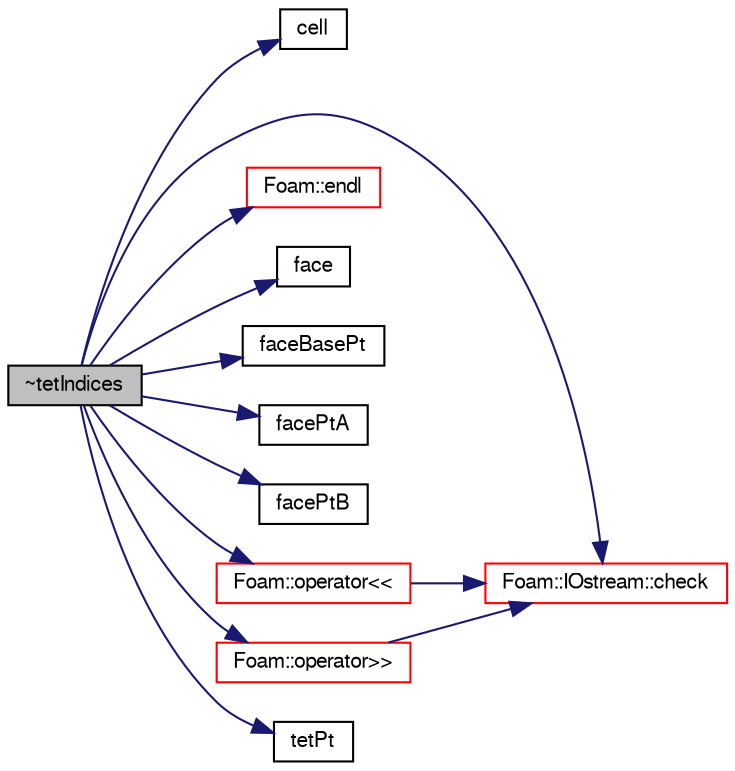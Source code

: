 digraph "~tetIndices"
{
  bgcolor="transparent";
  edge [fontname="FreeSans",fontsize="10",labelfontname="FreeSans",labelfontsize="10"];
  node [fontname="FreeSans",fontsize="10",shape=record];
  rankdir="LR";
  Node113 [label="~tetIndices",height=0.2,width=0.4,color="black", fillcolor="grey75", style="filled", fontcolor="black"];
  Node113 -> Node114 [color="midnightblue",fontsize="10",style="solid",fontname="FreeSans"];
  Node114 [label="cell",height=0.2,width=0.4,color="black",URL="$a27422.html#a2bcfc9f4466dc3989a8c485f61a64c8f",tooltip="Return the cell. "];
  Node113 -> Node115 [color="midnightblue",fontsize="10",style="solid",fontname="FreeSans"];
  Node115 [label="Foam::IOstream::check",height=0.2,width=0.4,color="red",URL="$a26226.html#a367eb3425fc4e8270e2aa961df8ac8a5",tooltip="Check IOstream status for given operation. "];
  Node113 -> Node126 [color="midnightblue",fontsize="10",style="solid",fontname="FreeSans"];
  Node126 [label="Foam::endl",height=0.2,width=0.4,color="red",URL="$a21124.html#a2db8fe02a0d3909e9351bb4275b23ce4",tooltip="Add newline and flush stream. "];
  Node113 -> Node164 [color="midnightblue",fontsize="10",style="solid",fontname="FreeSans"];
  Node164 [label="face",height=0.2,width=0.4,color="black",URL="$a27422.html#a0149bc042585186b7adbd4274389c27d",tooltip="Return the face. "];
  Node113 -> Node165 [color="midnightblue",fontsize="10",style="solid",fontname="FreeSans"];
  Node165 [label="faceBasePt",height=0.2,width=0.4,color="black",URL="$a27422.html#a97cee79d41f70f290555db9cdd423bc7",tooltip="Return the face base point. "];
  Node113 -> Node166 [color="midnightblue",fontsize="10",style="solid",fontname="FreeSans"];
  Node166 [label="facePtA",height=0.2,width=0.4,color="black",URL="$a27422.html#aca188b1811d0b9b21e0e01ba15c8acd5",tooltip="Return face point A. "];
  Node113 -> Node167 [color="midnightblue",fontsize="10",style="solid",fontname="FreeSans"];
  Node167 [label="facePtB",height=0.2,width=0.4,color="black",URL="$a27422.html#a3e67cf8949132ada28c5883e41899763",tooltip="Return face point B. "];
  Node113 -> Node168 [color="midnightblue",fontsize="10",style="solid",fontname="FreeSans"];
  Node168 [label="Foam::operator\<\<",height=0.2,width=0.4,color="red",URL="$a21124.html#ae86a76a63deefbe1a4490c873ad8e1b2"];
  Node168 -> Node115 [color="midnightblue",fontsize="10",style="solid",fontname="FreeSans"];
  Node113 -> Node170 [color="midnightblue",fontsize="10",style="solid",fontname="FreeSans"];
  Node170 [label="Foam::operator\>\>",height=0.2,width=0.4,color="red",URL="$a21124.html#a44f398e0525f8d7f48cead029868d845"];
  Node170 -> Node115 [color="midnightblue",fontsize="10",style="solid",fontname="FreeSans"];
  Node113 -> Node172 [color="midnightblue",fontsize="10",style="solid",fontname="FreeSans"];
  Node172 [label="tetPt",height=0.2,width=0.4,color="black",URL="$a27422.html#a13f2ab629475782777f9dc4f2174bc51",tooltip="Return the characterising tetPtI. "];
}

